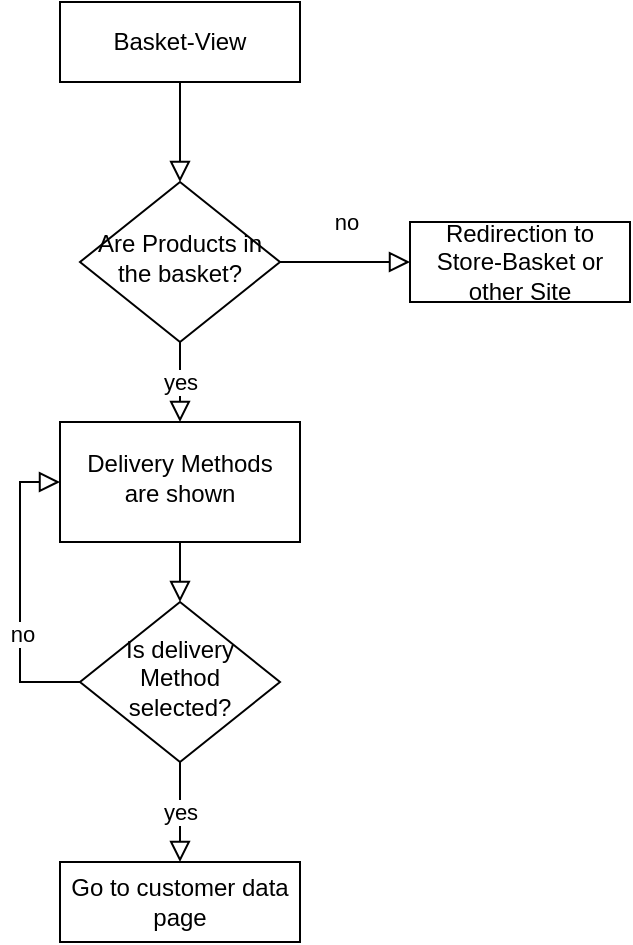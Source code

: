 <mxfile version="13.10.4" type="github" pages="4">
  <diagram id="C5RBs43oDa-KdzZeNtuy" name="Basket">
    <mxGraphModel dx="720" dy="420" grid="1" gridSize="10" guides="1" tooltips="1" connect="1" arrows="1" fold="1" page="1" pageScale="1" pageWidth="827" pageHeight="1169" math="0" shadow="0">
      <root>
        <mxCell id="WIyWlLk6GJQsqaUBKTNV-0" />
        <mxCell id="WIyWlLk6GJQsqaUBKTNV-1" parent="WIyWlLk6GJQsqaUBKTNV-0" />
        <mxCell id="WIyWlLk6GJQsqaUBKTNV-2" value="" style="rounded=0;html=1;jettySize=auto;orthogonalLoop=1;fontSize=11;endArrow=block;endFill=0;endSize=8;strokeWidth=1;shadow=0;labelBackgroundColor=none;edgeStyle=orthogonalEdgeStyle;" parent="WIyWlLk6GJQsqaUBKTNV-1" source="WIyWlLk6GJQsqaUBKTNV-3" target="WIyWlLk6GJQsqaUBKTNV-6" edge="1">
          <mxGeometry relative="1" as="geometry" />
        </mxCell>
        <mxCell id="WIyWlLk6GJQsqaUBKTNV-3" value="Basket-View" style="rounded=0;whiteSpace=wrap;html=1;fontSize=12;glass=0;strokeWidth=1;shadow=0;" parent="WIyWlLk6GJQsqaUBKTNV-1" vertex="1">
          <mxGeometry x="160" y="80" width="120" height="40" as="geometry" />
        </mxCell>
        <mxCell id="WIyWlLk6GJQsqaUBKTNV-4" value="no" style="rounded=0;html=1;jettySize=auto;orthogonalLoop=1;fontSize=11;endArrow=block;endFill=0;endSize=8;strokeWidth=1;shadow=0;labelBackgroundColor=none;edgeStyle=orthogonalEdgeStyle;entryX=0;entryY=0.5;entryDx=0;entryDy=0;" parent="WIyWlLk6GJQsqaUBKTNV-1" source="WIyWlLk6GJQsqaUBKTNV-6" target="4H4yKaGlozyHZbnX35rT-5" edge="1">
          <mxGeometry y="20" relative="1" as="geometry">
            <mxPoint as="offset" />
            <mxPoint x="360" y="210" as="targetPoint" />
          </mxGeometry>
        </mxCell>
        <mxCell id="4H4yKaGlozyHZbnX35rT-3" value="yes" style="edgeStyle=orthogonalEdgeStyle;rounded=0;jumpStyle=none;orthogonalLoop=1;jettySize=auto;html=1;endArrow=block;endFill=0;endSize=8;" parent="WIyWlLk6GJQsqaUBKTNV-1" source="WIyWlLk6GJQsqaUBKTNV-6" target="4H4yKaGlozyHZbnX35rT-2" edge="1">
          <mxGeometry relative="1" as="geometry" />
        </mxCell>
        <mxCell id="WIyWlLk6GJQsqaUBKTNV-6" value="Are Products in the basket?" style="rhombus;whiteSpace=wrap;html=1;shadow=0;fontFamily=Helvetica;fontSize=12;align=center;strokeWidth=1;spacing=6;spacingTop=-4;" parent="WIyWlLk6GJQsqaUBKTNV-1" vertex="1">
          <mxGeometry x="170" y="170" width="100" height="80" as="geometry" />
        </mxCell>
        <mxCell id="4H4yKaGlozyHZbnX35rT-6" style="edgeStyle=orthogonalEdgeStyle;rounded=0;jumpStyle=none;orthogonalLoop=1;jettySize=auto;html=1;exitX=0;exitY=0.5;exitDx=0;exitDy=0;endArrow=block;endFill=0;endSize=8;entryX=0;entryY=0.5;entryDx=0;entryDy=0;" parent="WIyWlLk6GJQsqaUBKTNV-1" source="WIyWlLk6GJQsqaUBKTNV-10" target="4H4yKaGlozyHZbnX35rT-2" edge="1">
          <mxGeometry relative="1" as="geometry">
            <mxPoint x="60" y="460" as="targetPoint" />
          </mxGeometry>
        </mxCell>
        <mxCell id="4H4yKaGlozyHZbnX35rT-7" value="no" style="edgeLabel;html=1;align=center;verticalAlign=middle;resizable=0;points=[];" parent="4H4yKaGlozyHZbnX35rT-6" vertex="1" connectable="0">
          <mxGeometry x="-0.281" y="-1" relative="1" as="geometry">
            <mxPoint as="offset" />
          </mxGeometry>
        </mxCell>
        <mxCell id="WIyWlLk6GJQsqaUBKTNV-10" value="Is delivery Method selected?" style="rhombus;whiteSpace=wrap;html=1;shadow=0;fontFamily=Helvetica;fontSize=12;align=center;strokeWidth=1;spacing=6;spacingTop=-4;" parent="WIyWlLk6GJQsqaUBKTNV-1" vertex="1">
          <mxGeometry x="170" y="380" width="100" height="80" as="geometry" />
        </mxCell>
        <mxCell id="WIyWlLk6GJQsqaUBKTNV-11" value="Go to customer data page" style="rounded=0;whiteSpace=wrap;html=1;fontSize=12;glass=0;strokeWidth=1;shadow=0;" parent="WIyWlLk6GJQsqaUBKTNV-1" vertex="1">
          <mxGeometry x="160" y="510" width="120" height="40" as="geometry" />
        </mxCell>
        <mxCell id="4H4yKaGlozyHZbnX35rT-0" value="" style="endArrow=block;html=1;exitX=0.5;exitY=1;exitDx=0;exitDy=0;entryX=0.5;entryY=0;entryDx=0;entryDy=0;jumpStyle=none;rounded=0;endFill=0;endSize=8;" parent="WIyWlLk6GJQsqaUBKTNV-1" source="WIyWlLk6GJQsqaUBKTNV-10" target="WIyWlLk6GJQsqaUBKTNV-11" edge="1">
          <mxGeometry relative="1" as="geometry">
            <mxPoint x="460" y="400" as="sourcePoint" />
            <mxPoint x="560" y="400" as="targetPoint" />
          </mxGeometry>
        </mxCell>
        <mxCell id="4H4yKaGlozyHZbnX35rT-1" value="yes" style="edgeLabel;resizable=0;html=1;align=center;verticalAlign=middle;" parent="4H4yKaGlozyHZbnX35rT-0" connectable="0" vertex="1">
          <mxGeometry relative="1" as="geometry" />
        </mxCell>
        <mxCell id="4H4yKaGlozyHZbnX35rT-4" value="" style="edgeStyle=orthogonalEdgeStyle;rounded=0;jumpStyle=none;orthogonalLoop=1;jettySize=auto;html=1;endArrow=block;endFill=0;endSize=8;" parent="WIyWlLk6GJQsqaUBKTNV-1" source="4H4yKaGlozyHZbnX35rT-2" target="WIyWlLk6GJQsqaUBKTNV-10" edge="1">
          <mxGeometry relative="1" as="geometry" />
        </mxCell>
        <mxCell id="4H4yKaGlozyHZbnX35rT-2" value="Delivery Methods are shown" style="whiteSpace=wrap;html=1;shadow=0;strokeWidth=1;spacing=6;spacingTop=-4;" parent="WIyWlLk6GJQsqaUBKTNV-1" vertex="1">
          <mxGeometry x="160" y="290" width="120" height="60" as="geometry" />
        </mxCell>
        <mxCell id="4H4yKaGlozyHZbnX35rT-5" value="Redirection to Store-Basket or other Site" style="rounded=0;whiteSpace=wrap;html=1;" parent="WIyWlLk6GJQsqaUBKTNV-1" vertex="1">
          <mxGeometry x="335" y="190" width="110" height="40" as="geometry" />
        </mxCell>
      </root>
    </mxGraphModel>
  </diagram>
  <diagram id="trSnWFVF8pbwc7AmH88S" name="Customer Data">
    <mxGraphModel dx="1200" dy="700" grid="1" gridSize="10" guides="1" tooltips="1" connect="1" arrows="1" fold="1" page="1" pageScale="1" pageWidth="827" pageHeight="1169" math="0" shadow="0">
      <root>
        <mxCell id="EQ7L1SsvrP8WP7ACM2IL-0" />
        <mxCell id="EQ7L1SsvrP8WP7ACM2IL-1" parent="EQ7L1SsvrP8WP7ACM2IL-0" />
        <mxCell id="6Jnc7gjSLt8j2CblsMqR-35" style="edgeStyle=orthogonalEdgeStyle;rounded=0;jumpStyle=none;orthogonalLoop=1;jettySize=auto;html=1;exitX=0;exitY=0.5;exitDx=0;exitDy=0;endArrow=block;endFill=0;endSize=8;" parent="EQ7L1SsvrP8WP7ACM2IL-1" source="6Jnc7gjSLt8j2CblsMqR-0" target="6Jnc7gjSLt8j2CblsMqR-11" edge="1">
          <mxGeometry relative="1" as="geometry" />
        </mxCell>
        <mxCell id="6Jnc7gjSLt8j2CblsMqR-36" style="edgeStyle=orthogonalEdgeStyle;rounded=0;jumpStyle=none;orthogonalLoop=1;jettySize=auto;html=1;entryX=0.5;entryY=0;entryDx=0;entryDy=0;endArrow=block;endFill=0;endSize=8;" parent="EQ7L1SsvrP8WP7ACM2IL-1" target="6Jnc7gjSLt8j2CblsMqR-6" edge="1">
          <mxGeometry relative="1" as="geometry">
            <mxPoint x="308" y="120" as="sourcePoint" />
          </mxGeometry>
        </mxCell>
        <mxCell id="6Jnc7gjSLt8j2CblsMqR-0" value="Customer Data Form is shown" style="rounded=0;whiteSpace=wrap;html=1;" parent="EQ7L1SsvrP8WP7ACM2IL-1" vertex="1">
          <mxGeometry x="210" y="60" width="120" height="60" as="geometry" />
        </mxCell>
        <mxCell id="6Jnc7gjSLt8j2CblsMqR-18" value="yes" style="edgeStyle=orthogonalEdgeStyle;rounded=0;jumpStyle=none;orthogonalLoop=1;jettySize=auto;html=1;endArrow=block;endFill=0;endSize=8;" parent="EQ7L1SsvrP8WP7ACM2IL-1" source="6Jnc7gjSLt8j2CblsMqR-4" target="6Jnc7gjSLt8j2CblsMqR-14" edge="1">
          <mxGeometry relative="1" as="geometry">
            <Array as="points">
              <mxPoint x="497" y="360" />
            </Array>
          </mxGeometry>
        </mxCell>
        <mxCell id="6Jnc7gjSLt8j2CblsMqR-20" value="no" style="edgeStyle=orthogonalEdgeStyle;rounded=0;jumpStyle=none;orthogonalLoop=1;jettySize=auto;html=1;endArrow=block;endFill=0;endSize=8;exitX=0.5;exitY=1;exitDx=0;exitDy=0;entryX=1;entryY=0.5;entryDx=0;entryDy=0;" parent="EQ7L1SsvrP8WP7ACM2IL-1" source="6Jnc7gjSLt8j2CblsMqR-4" target="6Jnc7gjSLt8j2CblsMqR-40" edge="1">
          <mxGeometry x="-0.768" relative="1" as="geometry">
            <mxPoint x="598" y="260" as="targetPoint" />
            <Array as="points">
              <mxPoint x="428" y="570" />
            </Array>
            <mxPoint as="offset" />
          </mxGeometry>
        </mxCell>
        <mxCell id="6Jnc7gjSLt8j2CblsMqR-4" value="Form Fields pass validation?" style="rhombus;whiteSpace=wrap;html=1;" parent="EQ7L1SsvrP8WP7ACM2IL-1" vertex="1">
          <mxGeometry x="388" y="320" width="80" height="80" as="geometry" />
        </mxCell>
        <mxCell id="6Jnc7gjSLt8j2CblsMqR-17" value="yes" style="edgeStyle=orthogonalEdgeStyle;rounded=0;jumpStyle=none;orthogonalLoop=1;jettySize=auto;html=1;exitX=1;exitY=0.5;exitDx=0;exitDy=0;entryX=0;entryY=0.5;entryDx=0;entryDy=0;endArrow=block;endFill=0;endSize=8;" parent="EQ7L1SsvrP8WP7ACM2IL-1" source="6Jnc7gjSLt8j2CblsMqR-5" target="6Jnc7gjSLt8j2CblsMqR-4" edge="1">
          <mxGeometry relative="1" as="geometry" />
        </mxCell>
        <mxCell id="6Jnc7gjSLt8j2CblsMqR-41" value="no" style="edgeStyle=orthogonalEdgeStyle;rounded=0;jumpStyle=none;orthogonalLoop=1;jettySize=auto;html=1;endArrow=block;endFill=0;endSize=8;exitX=0.5;exitY=1;exitDx=0;exitDy=0;" parent="EQ7L1SsvrP8WP7ACM2IL-1" source="6Jnc7gjSLt8j2CblsMqR-5" target="6Jnc7gjSLt8j2CblsMqR-40" edge="1">
          <mxGeometry relative="1" as="geometry" />
        </mxCell>
        <mxCell id="6Jnc7gjSLt8j2CblsMqR-5" value="Are first- and lastname filled?" style="rhombus;whiteSpace=wrap;html=1;" parent="EQ7L1SsvrP8WP7ACM2IL-1" vertex="1">
          <mxGeometry x="268" y="400" width="80" height="80" as="geometry" />
        </mxCell>
        <mxCell id="6Jnc7gjSLt8j2CblsMqR-13" style="edgeStyle=orthogonalEdgeStyle;rounded=0;jumpStyle=none;orthogonalLoop=1;jettySize=auto;html=1;exitX=0.5;exitY=1;exitDx=0;exitDy=0;entryX=0.5;entryY=0;entryDx=0;entryDy=0;endArrow=block;endFill=0;endSize=8;" parent="EQ7L1SsvrP8WP7ACM2IL-1" source="6Jnc7gjSLt8j2CblsMqR-6" target="6Jnc7gjSLt8j2CblsMqR-12" edge="1">
          <mxGeometry relative="1" as="geometry">
            <Array as="points" />
          </mxGeometry>
        </mxCell>
        <mxCell id="6Jnc7gjSLt8j2CblsMqR-6" value="Search for existing customer" style="whiteSpace=wrap;html=1;rounded=1;" parent="EQ7L1SsvrP8WP7ACM2IL-1" vertex="1">
          <mxGeometry x="248" y="160" width="120" height="60" as="geometry" />
        </mxCell>
        <mxCell id="6Jnc7gjSLt8j2CblsMqR-31" value="yes" style="edgeStyle=orthogonalEdgeStyle;rounded=0;jumpStyle=none;orthogonalLoop=1;jettySize=auto;html=1;endArrow=block;endFill=0;endSize=8;entryX=0;entryY=0;entryDx=0;entryDy=0;" parent="EQ7L1SsvrP8WP7ACM2IL-1" source="6Jnc7gjSLt8j2CblsMqR-7" target="6Jnc7gjSLt8j2CblsMqR-28" edge="1">
          <mxGeometry relative="1" as="geometry">
            <Array as="points">
              <mxPoint x="304" y="1580" />
            </Array>
          </mxGeometry>
        </mxCell>
        <mxCell id="6Jnc7gjSLt8j2CblsMqR-52" value="no" style="edgeStyle=orthogonalEdgeStyle;rounded=0;jumpStyle=none;orthogonalLoop=1;jettySize=auto;html=1;entryX=0;entryY=0.75;entryDx=0;entryDy=0;endArrow=block;endFill=0;endSize=8;" parent="EQ7L1SsvrP8WP7ACM2IL-1" source="6Jnc7gjSLt8j2CblsMqR-7" target="6Jnc7gjSLt8j2CblsMqR-48" edge="1">
          <mxGeometry relative="1" as="geometry">
            <Array as="points">
              <mxPoint x="140" y="1340" />
              <mxPoint x="140" y="775" />
            </Array>
          </mxGeometry>
        </mxCell>
        <mxCell id="6Jnc7gjSLt8j2CblsMqR-7" value="Are all fields for the billing address filled out correctly?" style="rhombus;whiteSpace=wrap;html=1;" parent="EQ7L1SsvrP8WP7ACM2IL-1" vertex="1">
          <mxGeometry x="239.39" y="1280" width="129.23" height="120" as="geometry" />
        </mxCell>
        <mxCell id="6Jnc7gjSLt8j2CblsMqR-24" value="yes" style="edgeStyle=orthogonalEdgeStyle;rounded=0;jumpStyle=none;orthogonalLoop=1;jettySize=auto;html=1;endArrow=block;endFill=0;endSize=8;" parent="EQ7L1SsvrP8WP7ACM2IL-1" source="6Jnc7gjSLt8j2CblsMqR-8" target="6Jnc7gjSLt8j2CblsMqR-23" edge="1">
          <mxGeometry relative="1" as="geometry" />
        </mxCell>
        <mxCell id="6Jnc7gjSLt8j2CblsMqR-25" value="no" style="edgeStyle=orthogonalEdgeStyle;rounded=0;jumpStyle=none;orthogonalLoop=1;jettySize=auto;html=1;endArrow=block;endFill=0;endSize=8;entryX=1;entryY=0.5;entryDx=0;entryDy=0;" parent="EQ7L1SsvrP8WP7ACM2IL-1" source="6Jnc7gjSLt8j2CblsMqR-8" target="6Jnc7gjSLt8j2CblsMqR-7" edge="1">
          <mxGeometry relative="1" as="geometry" />
        </mxCell>
        <mxCell id="6Jnc7gjSLt8j2CblsMqR-8" value="Is separate Delivery Address selected?" style="rhombus;whiteSpace=wrap;html=1;" parent="EQ7L1SsvrP8WP7ACM2IL-1" vertex="1">
          <mxGeometry x="420" y="1290" width="100" height="100" as="geometry" />
        </mxCell>
        <mxCell id="6Jnc7gjSLt8j2CblsMqR-10" value="Redirection to summary page is triggered" style="rounded=0;whiteSpace=wrap;html=1;" parent="EQ7L1SsvrP8WP7ACM2IL-1" vertex="1">
          <mxGeometry x="410" y="1680" width="120" height="60" as="geometry" />
        </mxCell>
        <mxCell id="6Jnc7gjSLt8j2CblsMqR-56" style="edgeStyle=orthogonalEdgeStyle;rounded=0;jumpStyle=none;orthogonalLoop=1;jettySize=auto;html=1;exitX=0.5;exitY=1;exitDx=0;exitDy=0;entryX=0;entryY=0.25;entryDx=0;entryDy=0;endArrow=block;endFill=0;endSize=8;" parent="EQ7L1SsvrP8WP7ACM2IL-1" source="6Jnc7gjSLt8j2CblsMqR-11" target="6Jnc7gjSLt8j2CblsMqR-48" edge="1">
          <mxGeometry relative="1" as="geometry" />
        </mxCell>
        <mxCell id="6Jnc7gjSLt8j2CblsMqR-11" value="Checkout as new Customer" style="whiteSpace=wrap;html=1;rounded=1;glass=0;sketch=0;" parent="EQ7L1SsvrP8WP7ACM2IL-1" vertex="1">
          <mxGeometry x="60" y="160" width="120" height="60" as="geometry" />
        </mxCell>
        <mxCell id="6Jnc7gjSLt8j2CblsMqR-15" value="yes" style="edgeStyle=orthogonalEdgeStyle;rounded=0;jumpStyle=none;orthogonalLoop=1;jettySize=auto;html=1;endArrow=block;endFill=0;endSize=8;" parent="EQ7L1SsvrP8WP7ACM2IL-1" source="6Jnc7gjSLt8j2CblsMqR-12" target="6Jnc7gjSLt8j2CblsMqR-4" edge="1">
          <mxGeometry relative="1" as="geometry" />
        </mxCell>
        <mxCell id="6Jnc7gjSLt8j2CblsMqR-16" value="no" style="edgeStyle=orthogonalEdgeStyle;rounded=0;jumpStyle=none;orthogonalLoop=1;jettySize=auto;html=1;endArrow=block;endFill=0;endSize=8;" parent="EQ7L1SsvrP8WP7ACM2IL-1" source="6Jnc7gjSLt8j2CblsMqR-12" target="6Jnc7gjSLt8j2CblsMqR-5" edge="1">
          <mxGeometry relative="1" as="geometry" />
        </mxCell>
        <mxCell id="6Jnc7gjSLt8j2CblsMqR-12" value="Is Club Card Number filled out?" style="rhombus;whiteSpace=wrap;html=1;" parent="EQ7L1SsvrP8WP7ACM2IL-1" vertex="1">
          <mxGeometry x="268" y="260" width="80" height="80" as="geometry" />
        </mxCell>
        <mxCell id="6Jnc7gjSLt8j2CblsMqR-27" value="" style="edgeStyle=orthogonalEdgeStyle;rounded=0;jumpStyle=none;orthogonalLoop=1;jettySize=auto;html=1;endArrow=block;endFill=0;endSize=8;" parent="EQ7L1SsvrP8WP7ACM2IL-1" source="6Jnc7gjSLt8j2CblsMqR-23" target="6Jnc7gjSLt8j2CblsMqR-26" edge="1">
          <mxGeometry relative="1" as="geometry" />
        </mxCell>
        <mxCell id="6Jnc7gjSLt8j2CblsMqR-23" value="Filled out delivery address form is shown (with validation hint)" style="whiteSpace=wrap;html=1;" parent="EQ7L1SsvrP8WP7ACM2IL-1" vertex="1">
          <mxGeometry x="561.19" y="1310" width="120" height="60" as="geometry" />
        </mxCell>
        <mxCell id="6Jnc7gjSLt8j2CblsMqR-33" value="yes" style="edgeStyle=orthogonalEdgeStyle;rounded=0;jumpStyle=none;orthogonalLoop=1;jettySize=auto;html=1;exitX=0.5;exitY=1;exitDx=0;exitDy=0;entryX=1;entryY=0;entryDx=0;entryDy=0;endArrow=block;endFill=0;endSize=8;" parent="EQ7L1SsvrP8WP7ACM2IL-1" source="6Jnc7gjSLt8j2CblsMqR-26" target="6Jnc7gjSLt8j2CblsMqR-28" edge="1">
          <mxGeometry relative="1" as="geometry" />
        </mxCell>
        <mxCell id="6Jnc7gjSLt8j2CblsMqR-46" value="no" style="edgeStyle=orthogonalEdgeStyle;rounded=0;jumpStyle=none;orthogonalLoop=1;jettySize=auto;html=1;exitX=1;exitY=0.5;exitDx=0;exitDy=0;entryX=1;entryY=0.5;entryDx=0;entryDy=0;endArrow=block;endFill=0;endSize=8;" parent="EQ7L1SsvrP8WP7ACM2IL-1" source="6Jnc7gjSLt8j2CblsMqR-26" target="6Jnc7gjSLt8j2CblsMqR-23" edge="1">
          <mxGeometry relative="1" as="geometry" />
        </mxCell>
        <mxCell id="6Jnc7gjSLt8j2CblsMqR-26" value="Are all Fields for the delivery address filled out correctly?" style="rhombus;whiteSpace=wrap;html=1;" parent="EQ7L1SsvrP8WP7ACM2IL-1" vertex="1">
          <mxGeometry x="558.5" y="1440" width="125.38" height="120" as="geometry" />
        </mxCell>
        <mxCell id="6Jnc7gjSLt8j2CblsMqR-29" value="yes" style="edgeStyle=orthogonalEdgeStyle;rounded=0;jumpStyle=none;orthogonalLoop=1;jettySize=auto;html=1;endArrow=block;endFill=0;endSize=8;" parent="EQ7L1SsvrP8WP7ACM2IL-1" source="6Jnc7gjSLt8j2CblsMqR-28" target="6Jnc7gjSLt8j2CblsMqR-10" edge="1">
          <mxGeometry relative="1" as="geometry" />
        </mxCell>
        <mxCell id="6Jnc7gjSLt8j2CblsMqR-55" value="no" style="edgeStyle=orthogonalEdgeStyle;rounded=0;jumpStyle=none;orthogonalLoop=1;jettySize=auto;html=1;exitX=0;exitY=0.5;exitDx=0;exitDy=0;entryX=0;entryY=0.75;entryDx=0;entryDy=0;endArrow=block;endFill=0;endSize=8;" parent="EQ7L1SsvrP8WP7ACM2IL-1" source="6Jnc7gjSLt8j2CblsMqR-28" target="6Jnc7gjSLt8j2CblsMqR-48" edge="1">
          <mxGeometry relative="1" as="geometry">
            <Array as="points">
              <mxPoint x="120" y="1600" />
              <mxPoint x="120" y="775" />
            </Array>
          </mxGeometry>
        </mxCell>
        <mxCell id="6Jnc7gjSLt8j2CblsMqR-28" value="Is the whole Form filled out correctly?" style="rhombus;whiteSpace=wrap;html=1;" parent="EQ7L1SsvrP8WP7ACM2IL-1" vertex="1">
          <mxGeometry x="430" y="1560" width="80" height="80" as="geometry" />
        </mxCell>
        <mxCell id="6Jnc7gjSLt8j2CblsMqR-49" value="" style="edgeStyle=orthogonalEdgeStyle;rounded=0;jumpStyle=none;orthogonalLoop=1;jettySize=auto;html=1;endArrow=block;endFill=0;endSize=8;" parent="EQ7L1SsvrP8WP7ACM2IL-1" source="6Jnc7gjSLt8j2CblsMqR-14" target="6Jnc7gjSLt8j2CblsMqR-48" edge="1">
          <mxGeometry relative="1" as="geometry" />
        </mxCell>
        <mxCell id="6Jnc7gjSLt8j2CblsMqR-14" value="Customer Data received" style="whiteSpace=wrap;html=1;" parent="EQ7L1SsvrP8WP7ACM2IL-1" vertex="1">
          <mxGeometry x="255.62" y="620" width="97" height="60" as="geometry" />
        </mxCell>
        <mxCell id="6Jnc7gjSLt8j2CblsMqR-42" style="edgeStyle=orthogonalEdgeStyle;rounded=0;jumpStyle=none;orthogonalLoop=1;jettySize=auto;html=1;exitX=0;exitY=0.5;exitDx=0;exitDy=0;entryX=0;entryY=0.5;entryDx=0;entryDy=0;endArrow=block;endFill=0;endSize=8;" parent="EQ7L1SsvrP8WP7ACM2IL-1" source="6Jnc7gjSLt8j2CblsMqR-40" target="6Jnc7gjSLt8j2CblsMqR-12" edge="1">
          <mxGeometry relative="1" as="geometry">
            <Array as="points">
              <mxPoint x="228" y="570" />
              <mxPoint x="228" y="300" />
            </Array>
          </mxGeometry>
        </mxCell>
        <mxCell id="6Jnc7gjSLt8j2CblsMqR-40" value="Firstname / lastname or club card number added ( with validation hint)" style="whiteSpace=wrap;html=1;" parent="EQ7L1SsvrP8WP7ACM2IL-1" vertex="1">
          <mxGeometry x="248" y="540" width="120" height="60" as="geometry" />
        </mxCell>
        <mxCell id="fY64I-QM4_L4IA6TYFsa-3" style="edgeStyle=orthogonalEdgeStyle;rounded=0;jumpStyle=none;orthogonalLoop=1;jettySize=auto;html=1;exitX=0.5;exitY=1;exitDx=0;exitDy=0;entryX=0.5;entryY=0;entryDx=0;entryDy=0;endArrow=block;endFill=0;endSize=8;" parent="EQ7L1SsvrP8WP7ACM2IL-1" source="6Jnc7gjSLt8j2CblsMqR-48" target="fY64I-QM4_L4IA6TYFsa-0" edge="1">
          <mxGeometry relative="1" as="geometry" />
        </mxCell>
        <mxCell id="6Jnc7gjSLt8j2CblsMqR-48" value="Filled out billing address form is shown" style="whiteSpace=wrap;html=1;" parent="EQ7L1SsvrP8WP7ACM2IL-1" vertex="1">
          <mxGeometry x="244.12" y="730" width="120" height="60" as="geometry" />
        </mxCell>
        <mxCell id="fY64I-QM4_L4IA6TYFsa-2" value="yes" style="edgeStyle=orthogonalEdgeStyle;rounded=0;jumpStyle=none;orthogonalLoop=1;jettySize=auto;html=1;endArrow=block;endFill=0;endSize=8;" parent="EQ7L1SsvrP8WP7ACM2IL-1" source="fY64I-QM4_L4IA6TYFsa-0" target="fY64I-QM4_L4IA6TYFsa-1" edge="1">
          <mxGeometry relative="1" as="geometry" />
        </mxCell>
        <mxCell id="fY64I-QM4_L4IA6TYFsa-7" value="no" style="edgeStyle=orthogonalEdgeStyle;rounded=0;jumpStyle=none;orthogonalLoop=1;jettySize=auto;html=1;exitX=0;exitY=0.5;exitDx=0;exitDy=0;endArrow=block;endFill=0;endSize=8;entryX=0;entryY=0.5;entryDx=0;entryDy=0;" parent="EQ7L1SsvrP8WP7ACM2IL-1" source="fY64I-QM4_L4IA6TYFsa-0" target="ccrcstCf89Awsherrdoa-0" edge="1">
          <mxGeometry relative="1" as="geometry">
            <Array as="points">
              <mxPoint x="200" y="890" />
              <mxPoint x="200" y="1170" />
            </Array>
          </mxGeometry>
        </mxCell>
        <mxCell id="fY64I-QM4_L4IA6TYFsa-0" value="Is there a product with age restriction in the basket?" style="rhombus;whiteSpace=wrap;html=1;" parent="EQ7L1SsvrP8WP7ACM2IL-1" vertex="1">
          <mxGeometry x="244.12" y="830" width="120" height="120" as="geometry" />
        </mxCell>
        <mxCell id="fY64I-QM4_L4IA6TYFsa-6" value="no" style="edgeStyle=orthogonalEdgeStyle;rounded=0;jumpStyle=none;orthogonalLoop=1;jettySize=auto;html=1;endArrow=block;endFill=0;endSize=8;" parent="EQ7L1SsvrP8WP7ACM2IL-1" source="fY64I-QM4_L4IA6TYFsa-1" target="fY64I-QM4_L4IA6TYFsa-5" edge="1">
          <mxGeometry relative="1" as="geometry" />
        </mxCell>
        <mxCell id="ccrcstCf89Awsherrdoa-7" value="yes" style="edgeStyle=orthogonalEdgeStyle;rounded=0;jumpStyle=none;orthogonalLoop=1;jettySize=auto;html=1;exitX=0.5;exitY=1;exitDx=0;exitDy=0;entryX=0.5;entryY=0;entryDx=0;entryDy=0;endArrow=block;endFill=0;endSize=8;" parent="EQ7L1SsvrP8WP7ACM2IL-1" source="fY64I-QM4_L4IA6TYFsa-1" target="ccrcstCf89Awsherrdoa-0" edge="1">
          <mxGeometry relative="1" as="geometry" />
        </mxCell>
        <mxCell id="fY64I-QM4_L4IA6TYFsa-1" value="Is customer old enough for articles in basket?" style="rhombus;whiteSpace=wrap;html=1;" parent="EQ7L1SsvrP8WP7ACM2IL-1" vertex="1">
          <mxGeometry x="249.12" y="980" width="110" height="110" as="geometry" />
        </mxCell>
        <mxCell id="fY64I-QM4_L4IA6TYFsa-5" value="Info to remove article with age restriction from basket is shown" style="whiteSpace=wrap;html=1;" parent="EQ7L1SsvrP8WP7ACM2IL-1" vertex="1">
          <mxGeometry x="418" y="1005" width="120" height="60" as="geometry" />
        </mxCell>
        <mxCell id="ccrcstCf89Awsherrdoa-3" value="no" style="edgeStyle=orthogonalEdgeStyle;rounded=0;jumpStyle=none;orthogonalLoop=1;jettySize=auto;html=1;endArrow=block;endFill=0;endSize=8;" parent="EQ7L1SsvrP8WP7ACM2IL-1" source="ccrcstCf89Awsherrdoa-0" target="ccrcstCf89Awsherrdoa-2" edge="1">
          <mxGeometry relative="1" as="geometry" />
        </mxCell>
        <mxCell id="ccrcstCf89Awsherrdoa-8" value="yes" style="edgeStyle=orthogonalEdgeStyle;rounded=0;jumpStyle=none;orthogonalLoop=1;jettySize=auto;html=1;exitX=0.5;exitY=1;exitDx=0;exitDy=0;endArrow=block;endFill=0;endSize=8;" parent="EQ7L1SsvrP8WP7ACM2IL-1" source="ccrcstCf89Awsherrdoa-0" target="6Jnc7gjSLt8j2CblsMqR-7" edge="1">
          <mxGeometry relative="1" as="geometry" />
        </mxCell>
        <mxCell id="ccrcstCf89Awsherrdoa-0" value="Is delivery method PICKUP?" style="rhombus;whiteSpace=wrap;html=1;" parent="EQ7L1SsvrP8WP7ACM2IL-1" vertex="1">
          <mxGeometry x="264" y="1130" width="80" height="80" as="geometry" />
        </mxCell>
        <mxCell id="ccrcstCf89Awsherrdoa-5" value="no" style="edgeStyle=orthogonalEdgeStyle;rounded=0;jumpStyle=none;orthogonalLoop=1;jettySize=auto;html=1;endArrow=block;endFill=0;endSize=8;" parent="EQ7L1SsvrP8WP7ACM2IL-1" source="ccrcstCf89Awsherrdoa-2" target="ccrcstCf89Awsherrdoa-4" edge="1">
          <mxGeometry relative="1" as="geometry" />
        </mxCell>
        <mxCell id="ccrcstCf89Awsherrdoa-6" value="yes" style="edgeStyle=orthogonalEdgeStyle;rounded=0;jumpStyle=none;orthogonalLoop=1;jettySize=auto;html=1;exitX=0.5;exitY=1;exitDx=0;exitDy=0;endArrow=block;endFill=0;endSize=8;" parent="EQ7L1SsvrP8WP7ACM2IL-1" source="ccrcstCf89Awsherrdoa-2" target="6Jnc7gjSLt8j2CblsMqR-8" edge="1">
          <mxGeometry relative="1" as="geometry" />
        </mxCell>
        <mxCell id="ccrcstCf89Awsherrdoa-2" value="Is delivery method HOME DELIVERY?" style="rhombus;whiteSpace=wrap;html=1;" parent="EQ7L1SsvrP8WP7ACM2IL-1" vertex="1">
          <mxGeometry x="430" y="1130" width="80" height="80" as="geometry" />
        </mxCell>
        <mxCell id="ccrcstCf89Awsherrdoa-4" value="Error! This site should only be reachable with a selected delivery type" style="whiteSpace=wrap;html=1;" parent="EQ7L1SsvrP8WP7ACM2IL-1" vertex="1">
          <mxGeometry x="590" y="1140" width="127" height="60" as="geometry" />
        </mxCell>
      </root>
    </mxGraphModel>
  </diagram>
  <diagram id="zDP7-P0GXhH1TUjTjWVj" name="Summary">
    <mxGraphModel dx="1029" dy="600" grid="1" gridSize="10" guides="1" tooltips="1" connect="1" arrows="1" fold="1" page="1" pageScale="1" pageWidth="827" pageHeight="1169" math="0" shadow="0">
      <root>
        <mxCell id="kGC4bLtBF5b_1Yb7k8IJ-0" />
        <mxCell id="kGC4bLtBF5b_1Yb7k8IJ-1" parent="kGC4bLtBF5b_1Yb7k8IJ-0" />
        <mxCell id="PIgWFzonyBLeTYvz0EIL-16" style="edgeStyle=orthogonalEdgeStyle;rounded=0;jumpStyle=none;orthogonalLoop=1;jettySize=auto;html=1;exitX=0.5;exitY=1;exitDx=0;exitDy=0;endArrow=block;endFill=0;endSize=8;" parent="kGC4bLtBF5b_1Yb7k8IJ-1" source="PIgWFzonyBLeTYvz0EIL-0" target="PIgWFzonyBLeTYvz0EIL-5" edge="1">
          <mxGeometry relative="1" as="geometry">
            <Array as="points" />
          </mxGeometry>
        </mxCell>
        <mxCell id="PIgWFzonyBLeTYvz0EIL-0" value="Summary Page is displayed" style="whiteSpace=wrap;html=1;" parent="kGC4bLtBF5b_1Yb7k8IJ-1" vertex="1">
          <mxGeometry x="280" y="30" width="120" height="60" as="geometry" />
        </mxCell>
        <mxCell id="PIgWFzonyBLeTYvz0EIL-25" value="" style="edgeStyle=orthogonalEdgeStyle;rounded=0;jumpStyle=none;orthogonalLoop=1;jettySize=auto;html=1;endArrow=block;endFill=0;endSize=8;" parent="kGC4bLtBF5b_1Yb7k8IJ-1" source="PIgWFzonyBLeTYvz0EIL-5" target="PIgWFzonyBLeTYvz0EIL-24" edge="1">
          <mxGeometry relative="1" as="geometry" />
        </mxCell>
        <mxCell id="PIgWFzonyBLeTYvz0EIL-5" value="Products in Basket are displayed" style="whiteSpace=wrap;html=1;" parent="kGC4bLtBF5b_1Yb7k8IJ-1" vertex="1">
          <mxGeometry x="280" y="150" width="120" height="60" as="geometry" />
        </mxCell>
        <mxCell id="PIgWFzonyBLeTYvz0EIL-31" value="no" style="edgeStyle=orthogonalEdgeStyle;rounded=0;jumpStyle=none;orthogonalLoop=1;jettySize=auto;html=1;endArrow=block;endFill=0;endSize=8;" parent="kGC4bLtBF5b_1Yb7k8IJ-1" source="PIgWFzonyBLeTYvz0EIL-24" target="PIgWFzonyBLeTYvz0EIL-30" edge="1">
          <mxGeometry relative="1" as="geometry" />
        </mxCell>
        <mxCell id="PIgWFzonyBLeTYvz0EIL-34" value="yes" style="edgeStyle=orthogonalEdgeStyle;rounded=0;jumpStyle=none;orthogonalLoop=1;jettySize=auto;html=1;endArrow=block;endFill=0;endSize=8;" parent="kGC4bLtBF5b_1Yb7k8IJ-1" source="PIgWFzonyBLeTYvz0EIL-24" target="PIgWFzonyBLeTYvz0EIL-33" edge="1">
          <mxGeometry relative="1" as="geometry" />
        </mxCell>
        <mxCell id="PIgWFzonyBLeTYvz0EIL-24" value="Are products correct? (customer action)" style="rhombus;whiteSpace=wrap;html=1;" parent="kGC4bLtBF5b_1Yb7k8IJ-1" vertex="1">
          <mxGeometry x="300" y="250" width="80" height="80" as="geometry" />
        </mxCell>
        <mxCell id="PIgWFzonyBLeTYvz0EIL-36" value="no" style="edgeStyle=orthogonalEdgeStyle;rounded=0;jumpStyle=none;orthogonalLoop=1;jettySize=auto;html=1;endArrow=block;endFill=0;endSize=8;" parent="kGC4bLtBF5b_1Yb7k8IJ-1" source="PIgWFzonyBLeTYvz0EIL-28" target="PIgWFzonyBLeTYvz0EIL-29" edge="1">
          <mxGeometry relative="1" as="geometry" />
        </mxCell>
        <mxCell id="PIgWFzonyBLeTYvz0EIL-40" value="yes" style="edgeStyle=orthogonalEdgeStyle;rounded=0;jumpStyle=none;orthogonalLoop=1;jettySize=auto;html=1;endArrow=block;endFill=0;endSize=8;" parent="kGC4bLtBF5b_1Yb7k8IJ-1" source="PIgWFzonyBLeTYvz0EIL-28" target="PIgWFzonyBLeTYvz0EIL-39" edge="1">
          <mxGeometry relative="1" as="geometry" />
        </mxCell>
        <mxCell id="PIgWFzonyBLeTYvz0EIL-28" value="Is delivery type PICKUP?" style="rhombus;whiteSpace=wrap;html=1;" parent="kGC4bLtBF5b_1Yb7k8IJ-1" vertex="1">
          <mxGeometry x="460" y="360" width="80" height="80" as="geometry" />
        </mxCell>
        <mxCell id="PIgWFzonyBLeTYvz0EIL-38" value="yes" style="edgeStyle=orthogonalEdgeStyle;rounded=0;jumpStyle=none;orthogonalLoop=1;jettySize=auto;html=1;endArrow=block;endFill=0;endSize=8;entryX=0.5;entryY=0;entryDx=0;entryDy=0;" parent="kGC4bLtBF5b_1Yb7k8IJ-1" source="PIgWFzonyBLeTYvz0EIL-29" target="PIgWFzonyBLeTYvz0EIL-41" edge="1">
          <mxGeometry relative="1" as="geometry">
            <mxPoint x="600" y="510" as="targetPoint" />
            <Array as="points" />
          </mxGeometry>
        </mxCell>
        <mxCell id="PIgWFzonyBLeTYvz0EIL-29" value="Is delivery type HOME DELIVERY?" style="rhombus;whiteSpace=wrap;html=1;" parent="kGC4bLtBF5b_1Yb7k8IJ-1" vertex="1">
          <mxGeometry x="660" y="360" width="80" height="80" as="geometry" />
        </mxCell>
        <mxCell id="PIgWFzonyBLeTYvz0EIL-30" value="Option to go back to basket." style="whiteSpace=wrap;html=1;" parent="kGC4bLtBF5b_1Yb7k8IJ-1" vertex="1">
          <mxGeometry x="120" y="260" width="120" height="60" as="geometry" />
        </mxCell>
        <mxCell id="PIgWFzonyBLeTYvz0EIL-35" value="" style="edgeStyle=orthogonalEdgeStyle;rounded=0;jumpStyle=none;orthogonalLoop=1;jettySize=auto;html=1;endArrow=block;endFill=0;endSize=8;" parent="kGC4bLtBF5b_1Yb7k8IJ-1" source="PIgWFzonyBLeTYvz0EIL-33" target="PIgWFzonyBLeTYvz0EIL-28" edge="1">
          <mxGeometry relative="1" as="geometry" />
        </mxCell>
        <mxCell id="PIgWFzonyBLeTYvz0EIL-33" value="Delivery address is displayed" style="whiteSpace=wrap;html=1;" parent="kGC4bLtBF5b_1Yb7k8IJ-1" vertex="1">
          <mxGeometry x="280" y="370" width="120" height="60" as="geometry" />
        </mxCell>
        <mxCell id="PIgWFzonyBLeTYvz0EIL-52" value="" style="edgeStyle=orthogonalEdgeStyle;rounded=0;jumpStyle=none;orthogonalLoop=1;jettySize=auto;html=1;startArrow=none;startFill=0;endArrow=block;endFill=0;endSize=8;entryX=0.5;entryY=0;entryDx=0;entryDy=0;" parent="kGC4bLtBF5b_1Yb7k8IJ-1" source="PIgWFzonyBLeTYvz0EIL-39" target="PIgWFzonyBLeTYvz0EIL-53" edge="1">
          <mxGeometry relative="1" as="geometry" />
        </mxCell>
        <mxCell id="PIgWFzonyBLeTYvz0EIL-39" value="Store address is displayed" style="whiteSpace=wrap;html=1;" parent="kGC4bLtBF5b_1Yb7k8IJ-1" vertex="1">
          <mxGeometry x="440" y="480" width="120" height="60" as="geometry" />
        </mxCell>
        <mxCell id="PIgWFzonyBLeTYvz0EIL-42" style="edgeStyle=orthogonalEdgeStyle;rounded=0;jumpStyle=none;orthogonalLoop=1;jettySize=auto;html=1;exitX=0.5;exitY=1;exitDx=0;exitDy=0;endArrow=block;endFill=0;endSize=8;horizontal=1;entryX=0.5;entryY=0;entryDx=0;entryDy=0;" parent="kGC4bLtBF5b_1Yb7k8IJ-1" source="PIgWFzonyBLeTYvz0EIL-41" target="PIgWFzonyBLeTYvz0EIL-47" edge="1">
          <mxGeometry relative="1" as="geometry">
            <mxPoint x="810" y="510" as="targetPoint" />
          </mxGeometry>
        </mxCell>
        <mxCell id="PIgWFzonyBLeTYvz0EIL-41" value="Delivery address provided in customer data form is displayed" style="whiteSpace=wrap;html=1;" parent="kGC4bLtBF5b_1Yb7k8IJ-1" vertex="1">
          <mxGeometry x="640" y="480" width="120" height="60" as="geometry" />
        </mxCell>
        <mxCell id="PIgWFzonyBLeTYvz0EIL-51" value="" style="edgeStyle=orthogonalEdgeStyle;rounded=0;jumpStyle=none;orthogonalLoop=1;jettySize=auto;html=1;startArrow=none;startFill=0;endArrow=block;endFill=0;endSize=8;exitX=0.5;exitY=1;exitDx=0;exitDy=0;" parent="kGC4bLtBF5b_1Yb7k8IJ-1" source="PIgWFzonyBLeTYvz0EIL-33" target="PIgWFzonyBLeTYvz0EIL-50" edge="1">
          <mxGeometry relative="1" as="geometry" />
        </mxCell>
        <mxCell id="PIgWFzonyBLeTYvz0EIL-57" value="no" style="edgeStyle=orthogonalEdgeStyle;rounded=0;jumpStyle=none;orthogonalLoop=1;jettySize=auto;html=1;startArrow=none;startFill=0;endArrow=block;endFill=0;endSize=8;" parent="kGC4bLtBF5b_1Yb7k8IJ-1" source="PIgWFzonyBLeTYvz0EIL-47" target="PIgWFzonyBLeTYvz0EIL-56" edge="1">
          <mxGeometry relative="1" as="geometry" />
        </mxCell>
        <mxCell id="PIgWFzonyBLeTYvz0EIL-58" value="yes" style="edgeStyle=orthogonalEdgeStyle;rounded=0;jumpStyle=none;orthogonalLoop=1;jettySize=auto;html=1;exitX=1;exitY=0.5;exitDx=0;exitDy=0;startArrow=none;startFill=0;endArrow=block;endFill=0;endSize=8;entryX=1;entryY=0.5;entryDx=0;entryDy=0;" parent="kGC4bLtBF5b_1Yb7k8IJ-1" source="PIgWFzonyBLeTYvz0EIL-47" target="PIgWFzonyBLeTYvz0EIL-50" edge="1">
          <mxGeometry x="-0.94" relative="1" as="geometry">
            <mxPoint x="400" y="650" as="targetPoint" />
            <Array as="points">
              <mxPoint x="790" y="625" />
              <mxPoint x="790" y="850" />
            </Array>
            <mxPoint as="offset" />
          </mxGeometry>
        </mxCell>
        <mxCell id="PIgWFzonyBLeTYvz0EIL-47" value="Is store address valid? (Customer action)" style="rhombus;whiteSpace=wrap;html=1;" parent="kGC4bLtBF5b_1Yb7k8IJ-1" vertex="1">
          <mxGeometry x="660" y="585" width="80" height="80" as="geometry" />
        </mxCell>
        <mxCell id="PIgWFzonyBLeTYvz0EIL-48" value="Error! Wrong address for store provided." style="whiteSpace=wrap;html=1;" parent="kGC4bLtBF5b_1Yb7k8IJ-1" vertex="1">
          <mxGeometry x="440" y="720" width="120" height="60" as="geometry" />
        </mxCell>
        <mxCell id="PIgWFzonyBLeTYvz0EIL-60" value="" style="edgeStyle=orthogonalEdgeStyle;rounded=0;jumpStyle=none;orthogonalLoop=1;jettySize=auto;html=1;startArrow=none;startFill=0;endArrow=block;endFill=0;endSize=8;" parent="kGC4bLtBF5b_1Yb7k8IJ-1" source="PIgWFzonyBLeTYvz0EIL-50" target="PIgWFzonyBLeTYvz0EIL-59" edge="1">
          <mxGeometry relative="1" as="geometry" />
        </mxCell>
        <mxCell id="PIgWFzonyBLeTYvz0EIL-50" value="Billing address is shown" style="whiteSpace=wrap;html=1;" parent="kGC4bLtBF5b_1Yb7k8IJ-1" vertex="1">
          <mxGeometry x="280" y="820" width="120" height="60" as="geometry" />
        </mxCell>
        <mxCell id="PIgWFzonyBLeTYvz0EIL-54" value="no" style="edgeStyle=orthogonalEdgeStyle;rounded=0;jumpStyle=none;orthogonalLoop=1;jettySize=auto;html=1;startArrow=none;startFill=0;endArrow=block;endFill=0;endSize=8;" parent="kGC4bLtBF5b_1Yb7k8IJ-1" source="PIgWFzonyBLeTYvz0EIL-53" target="PIgWFzonyBLeTYvz0EIL-48" edge="1">
          <mxGeometry relative="1" as="geometry" />
        </mxCell>
        <mxCell id="PIgWFzonyBLeTYvz0EIL-55" value="yes" style="edgeStyle=orthogonalEdgeStyle;rounded=0;jumpStyle=none;orthogonalLoop=1;jettySize=auto;html=1;entryX=0.75;entryY=0;entryDx=0;entryDy=0;startArrow=none;startFill=0;endArrow=block;endFill=0;endSize=8;exitX=0;exitY=0.5;exitDx=0;exitDy=0;" parent="kGC4bLtBF5b_1Yb7k8IJ-1" source="PIgWFzonyBLeTYvz0EIL-53" target="PIgWFzonyBLeTYvz0EIL-50" edge="1">
          <mxGeometry x="-0.711" relative="1" as="geometry">
            <Array as="points">
              <mxPoint x="370" y="625" />
            </Array>
            <mxPoint as="offset" />
          </mxGeometry>
        </mxCell>
        <mxCell id="PIgWFzonyBLeTYvz0EIL-53" value="Is store address valid?" style="rhombus;whiteSpace=wrap;html=1;" parent="kGC4bLtBF5b_1Yb7k8IJ-1" vertex="1">
          <mxGeometry x="460" y="585" width="80" height="80" as="geometry" />
        </mxCell>
        <mxCell id="PIgWFzonyBLeTYvz0EIL-56" value="Option to go back to customer data page." style="whiteSpace=wrap;html=1;" parent="kGC4bLtBF5b_1Yb7k8IJ-1" vertex="1">
          <mxGeometry x="640" y="720" width="120" height="60" as="geometry" />
        </mxCell>
        <mxCell id="PIgWFzonyBLeTYvz0EIL-62" value="yes" style="edgeStyle=orthogonalEdgeStyle;rounded=0;jumpStyle=none;orthogonalLoop=1;jettySize=auto;html=1;startArrow=none;startFill=0;endArrow=block;endFill=0;endSize=8;" parent="kGC4bLtBF5b_1Yb7k8IJ-1" source="PIgWFzonyBLeTYvz0EIL-59" target="PIgWFzonyBLeTYvz0EIL-61" edge="1">
          <mxGeometry relative="1" as="geometry" />
        </mxCell>
        <mxCell id="PIgWFzonyBLeTYvz0EIL-64" value="no" style="edgeStyle=orthogonalEdgeStyle;rounded=0;jumpStyle=none;orthogonalLoop=1;jettySize=auto;html=1;startArrow=none;startFill=0;endArrow=block;endFill=0;endSize=8;" parent="kGC4bLtBF5b_1Yb7k8IJ-1" source="PIgWFzonyBLeTYvz0EIL-59" target="PIgWFzonyBLeTYvz0EIL-63" edge="1">
          <mxGeometry relative="1" as="geometry" />
        </mxCell>
        <mxCell id="PIgWFzonyBLeTYvz0EIL-59" value="Is billing address valid? (Customer action)" style="rhombus;whiteSpace=wrap;html=1;" parent="kGC4bLtBF5b_1Yb7k8IJ-1" vertex="1">
          <mxGeometry x="300" y="930" width="80" height="80" as="geometry" />
        </mxCell>
        <mxCell id="PIgWFzonyBLeTYvz0EIL-61" value="Basket is ready to finalize" style="whiteSpace=wrap;html=1;" parent="kGC4bLtBF5b_1Yb7k8IJ-1" vertex="1">
          <mxGeometry x="280" y="1100" width="120" height="60" as="geometry" />
        </mxCell>
        <mxCell id="PIgWFzonyBLeTYvz0EIL-63" value="Option to go back to customer data page" style="whiteSpace=wrap;html=1;" parent="kGC4bLtBF5b_1Yb7k8IJ-1" vertex="1">
          <mxGeometry x="440" y="940" width="120" height="60" as="geometry" />
        </mxCell>
      </root>
    </mxGraphModel>
  </diagram>
  <diagram id="gMwHEZhM2v5hep1JGxDU" name="Success">
    <mxGraphModel dx="720" dy="420" grid="1" gridSize="10" guides="1" tooltips="1" connect="1" arrows="1" fold="1" page="1" pageScale="1" pageWidth="827" pageHeight="1169" math="0" shadow="0">
      <root>
        <mxCell id="w8eNsi_a_poVVcEDthYe-0" />
        <mxCell id="w8eNsi_a_poVVcEDthYe-1" parent="w8eNsi_a_poVVcEDthYe-0" />
        <mxCell id="6bEj5e2JVgyQJv7uFVcL-6" value="" style="edgeStyle=orthogonalEdgeStyle;rounded=0;jumpStyle=none;orthogonalLoop=1;jettySize=auto;html=1;startArrow=none;startFill=0;endArrow=block;endFill=0;endSize=8;" parent="w8eNsi_a_poVVcEDthYe-1" source="6bEj5e2JVgyQJv7uFVcL-0" target="6bEj5e2JVgyQJv7uFVcL-1" edge="1">
          <mxGeometry relative="1" as="geometry" />
        </mxCell>
        <mxCell id="6bEj5e2JVgyQJv7uFVcL-0" value="Success Page" style="whiteSpace=wrap;html=1;" parent="w8eNsi_a_poVVcEDthYe-1" vertex="1">
          <mxGeometry x="320" y="40" width="120" height="60" as="geometry" />
        </mxCell>
        <mxCell id="6bEj5e2JVgyQJv7uFVcL-3" value="yes" style="edgeStyle=orthogonalEdgeStyle;rounded=0;jumpStyle=none;orthogonalLoop=1;jettySize=auto;html=1;startArrow=none;startFill=0;endArrow=block;endFill=0;endSize=8;" parent="w8eNsi_a_poVVcEDthYe-1" source="6bEj5e2JVgyQJv7uFVcL-1" target="6bEj5e2JVgyQJv7uFVcL-2" edge="1">
          <mxGeometry relative="1" as="geometry" />
        </mxCell>
        <mxCell id="6bEj5e2JVgyQJv7uFVcL-5" value="no" style="edgeStyle=orthogonalEdgeStyle;rounded=0;jumpStyle=none;orthogonalLoop=1;jettySize=auto;html=1;startArrow=none;startFill=0;endArrow=block;endFill=0;endSize=8;" parent="w8eNsi_a_poVVcEDthYe-1" source="6bEj5e2JVgyQJv7uFVcL-1" target="6bEj5e2JVgyQJv7uFVcL-4" edge="1">
          <mxGeometry relative="1" as="geometry" />
        </mxCell>
        <mxCell id="6bEj5e2JVgyQJv7uFVcL-1" value="Are Products left in the store basket?" style="rhombus;whiteSpace=wrap;html=1;" parent="w8eNsi_a_poVVcEDthYe-1" vertex="1">
          <mxGeometry x="340" y="140" width="80" height="80" as="geometry" />
        </mxCell>
        <mxCell id="6bEj5e2JVgyQJv7uFVcL-2" value="Link to store basket." style="whiteSpace=wrap;html=1;" parent="w8eNsi_a_poVVcEDthYe-1" vertex="1">
          <mxGeometry x="160" y="150" width="120" height="60" as="geometry" />
        </mxCell>
        <mxCell id="6bEj5e2JVgyQJv7uFVcL-4" value="Link to homepage" style="whiteSpace=wrap;html=1;" parent="w8eNsi_a_poVVcEDthYe-1" vertex="1">
          <mxGeometry x="480" y="150" width="120" height="60" as="geometry" />
        </mxCell>
      </root>
    </mxGraphModel>
  </diagram>
</mxfile>
